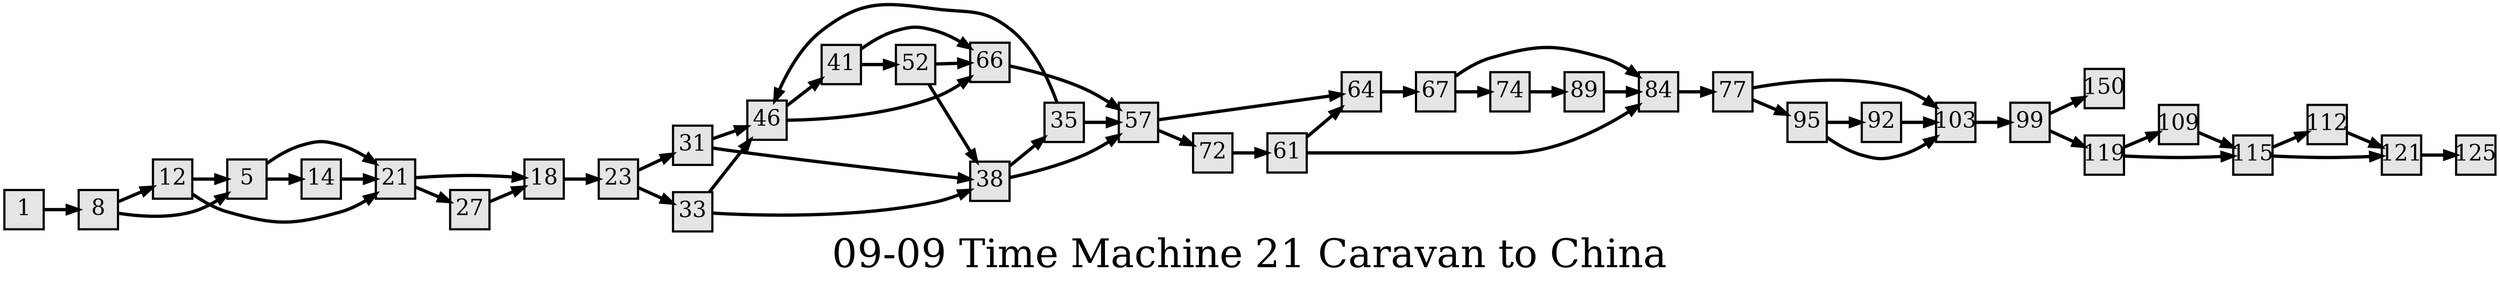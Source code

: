 digraph g{
  graph [ label="09-09 Time Machine 21 Caravan to China" rankdir=LR, ordering=out, fontsize=36, nodesep="0.35", ranksep="0.45"];
  node  [shape=rect, penwidth=2, fontsize=20, style=filled, fillcolor=grey90, margin="0,0", labelfloat=true, regular=true, fixedsize=true];
  edge  [labelfloat=true, penwidth=3, fontsize=12];
  1 -> 8;
  5 -> 21;
  5 -> 14;
  8 -> 12;
  8 -> 5;
  12 -> 5;
  12 -> 21;
  14 -> 21;
  18 -> 23;
  21 -> 18;
  21 -> 27;
  23 -> 31;
  23 -> 33;
  27 -> 18;
  31 -> 46;
  31 -> 38;
  33 -> 46;
  33 -> 38;
  35 -> 57;
  35 -> 46;
  38 -> 35;
  38 -> 57;
  41 -> 66;
  41 -> 52;
  46 -> 41;
  46 -> 66;
  52 -> 66;
  52 -> 38;
  57 -> 64;
  57 -> 72;
  61 -> 64;
  61 -> 84;
  64 -> 67;
  66 -> 57;
  67 -> 84;
  67 -> 74;
  72 -> 61;
  74 -> 89;
  77 -> 103;
  77 -> 95;
  84 -> 77;
  89 -> 84;
  92 -> 103;
  95 -> 92;
  95 -> 103;
  99 -> 150;
  99 -> 119;
  103 -> 99;
  109 -> 115;
  112 -> 121;
  115 -> 112;
  115 -> 121;
  119 -> 109;
  119 -> 115;
  121 -> 125;
}

